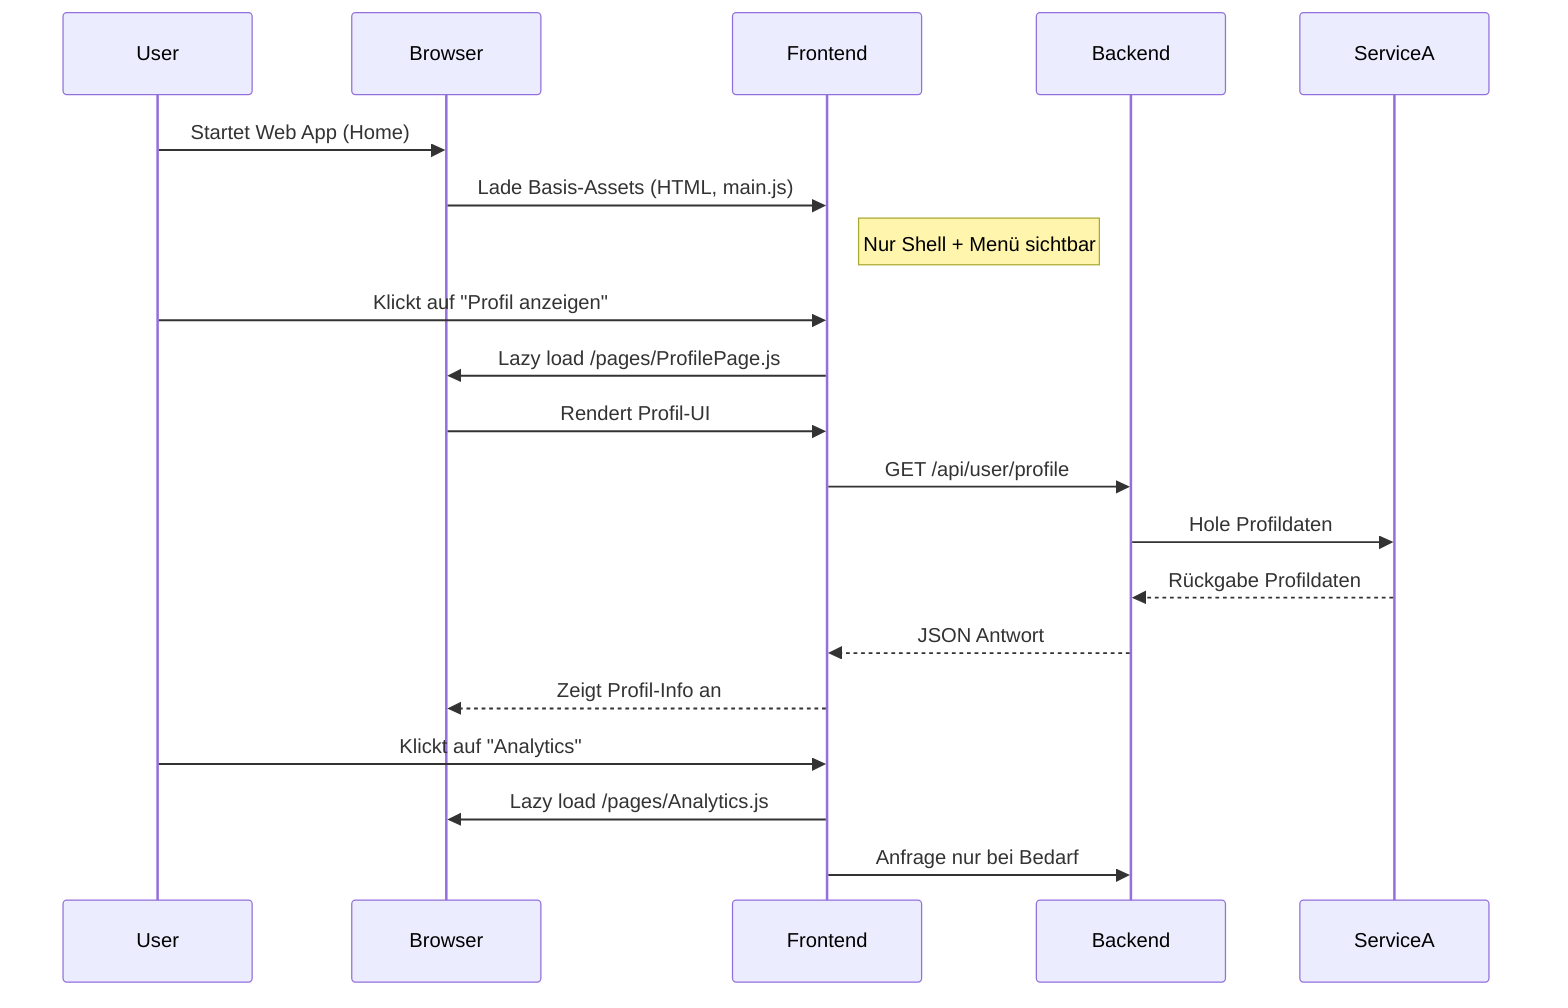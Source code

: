 sequenceDiagram
    participant User
    participant Browser
    participant Frontend
    participant Backend
    participant ServiceA

    %% User navigates to home page
    User->>Browser: Startet Web App (Home)
    Browser->>Frontend: Lade Basis-Assets (HTML, main.js)
    Note right of Frontend: Nur Shell + Menü sichtbar

    %% User klickt z. B. auf „Profil anzeigen“
    User->>Frontend: Klickt auf "Profil anzeigen"
    Frontend->>Browser: Lazy load /pages/ProfilePage.js
    Browser->>Frontend: Rendert Profil-UI

    %% Erst jetzt Datenanfrage
    Frontend->>Backend: GET /api/user/profile
    Backend->>ServiceA: Hole Profildaten
    ServiceA-->>Backend: Rückgabe Profildaten
    Backend-->>Frontend: JSON Antwort
    Frontend-->>Browser: Zeigt Profil-Info an

    %% Später z. B. Klick auf Analytics
    User->>Frontend: Klickt auf "Analytics"
    Frontend->>Browser: Lazy load /pages/Analytics.js
    Frontend->>Backend: Anfrage nur bei Bedarf